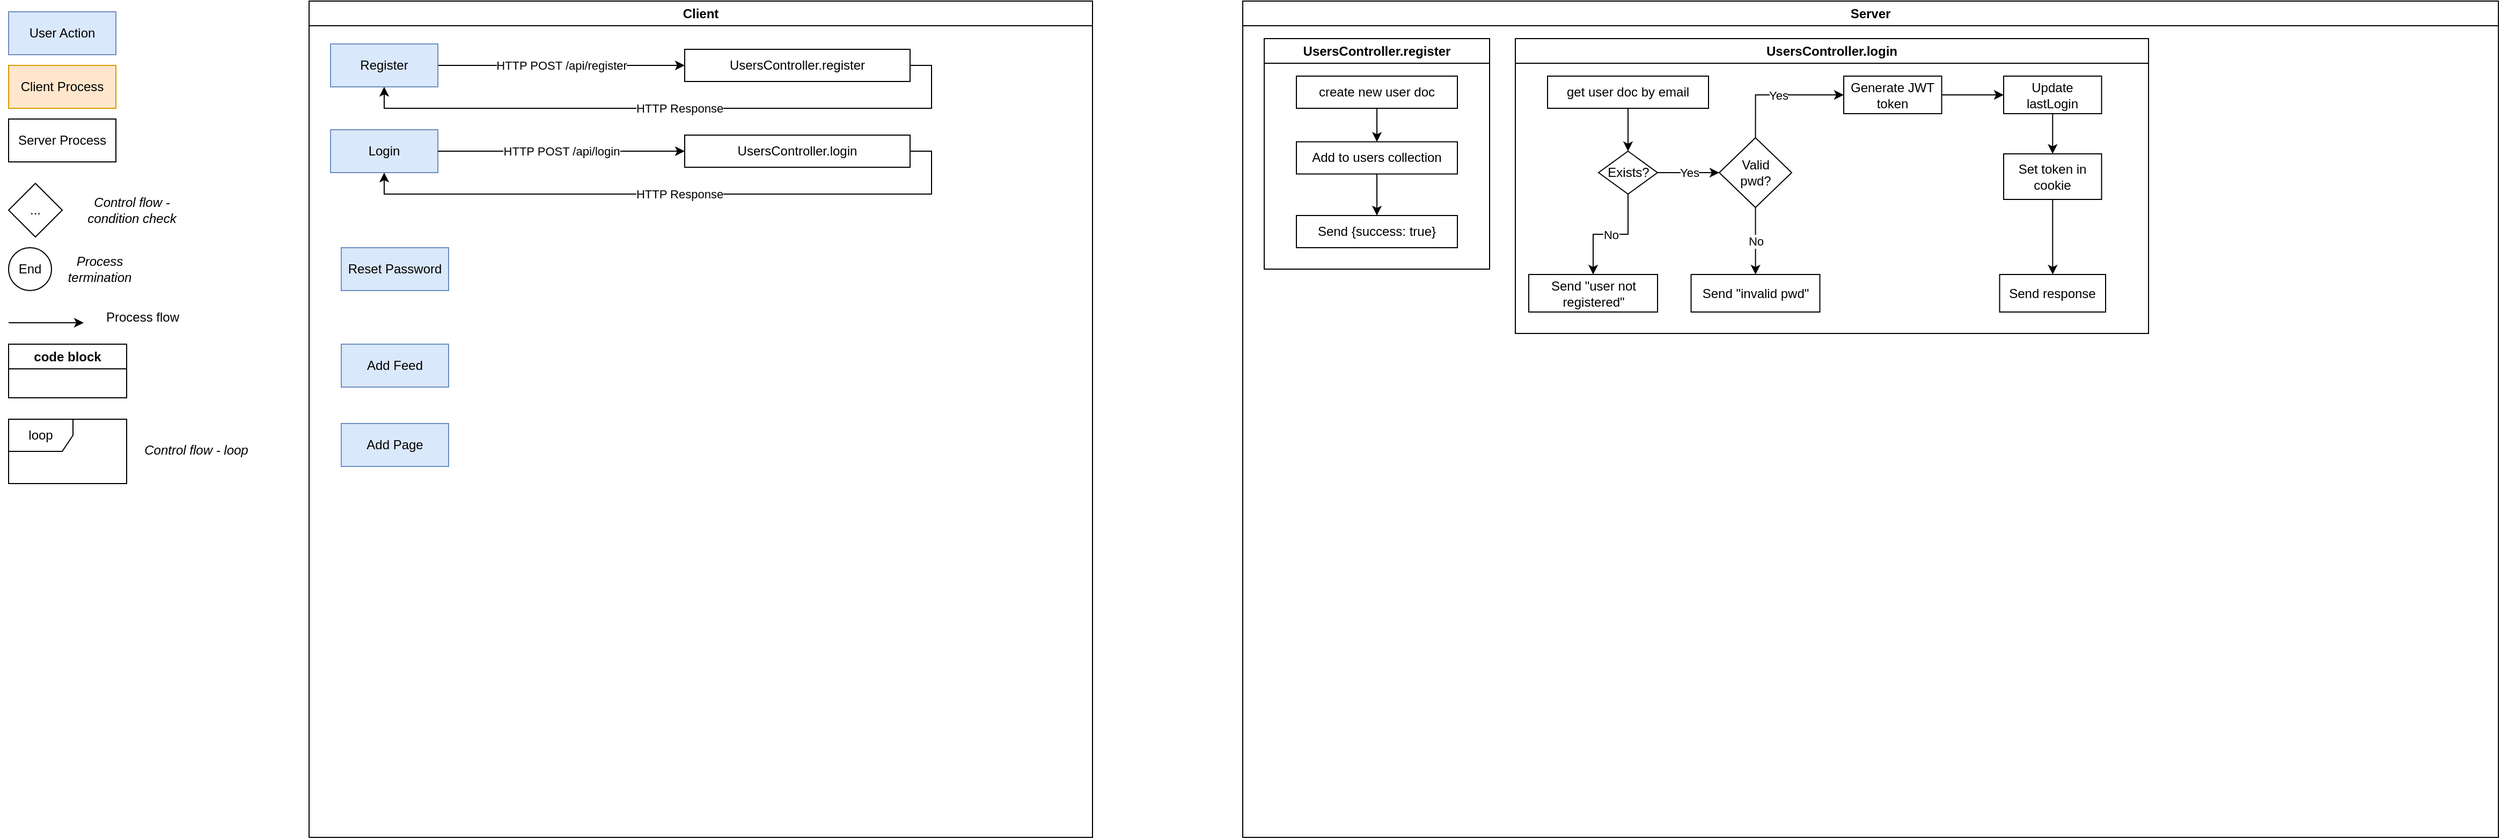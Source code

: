 <mxfile version="21.6.6" type="github">
  <diagram name="Page-1" id="vOo8jksbLvnz8HRP__D6">
    <mxGraphModel dx="2316" dy="606" grid="1" gridSize="10" guides="1" tooltips="1" connect="1" arrows="1" fold="1" page="1" pageScale="1" pageWidth="1169" pageHeight="827" math="0" shadow="0">
      <root>
        <mxCell id="0" />
        <mxCell id="1" parent="0" />
        <mxCell id="FSZ9ziUvTJ2NgvbFKpa--1" value="Client" style="swimlane;whiteSpace=wrap;html=1;" vertex="1" parent="1">
          <mxGeometry x="40" y="10" width="730" height="780" as="geometry" />
        </mxCell>
        <mxCell id="FSZ9ziUvTJ2NgvbFKpa--55" value="HTTP POST /api/register" style="edgeStyle=orthogonalEdgeStyle;rounded=0;orthogonalLoop=1;jettySize=auto;html=1;exitX=1;exitY=0.5;exitDx=0;exitDy=0;entryX=0;entryY=0.5;entryDx=0;entryDy=0;" edge="1" parent="FSZ9ziUvTJ2NgvbFKpa--1" source="FSZ9ziUvTJ2NgvbFKpa--31" target="FSZ9ziUvTJ2NgvbFKpa--54">
          <mxGeometry relative="1" as="geometry" />
        </mxCell>
        <mxCell id="FSZ9ziUvTJ2NgvbFKpa--31" value="Register" style="rounded=0;whiteSpace=wrap;html=1;fillColor=#dae8fc;strokeColor=#6c8ebf;" vertex="1" parent="FSZ9ziUvTJ2NgvbFKpa--1">
          <mxGeometry x="20" y="40" width="100" height="40" as="geometry" />
        </mxCell>
        <mxCell id="FSZ9ziUvTJ2NgvbFKpa--33" value="Reset Password" style="rounded=0;whiteSpace=wrap;html=1;fillColor=#dae8fc;strokeColor=#6c8ebf;" vertex="1" parent="FSZ9ziUvTJ2NgvbFKpa--1">
          <mxGeometry x="30" y="230" width="100" height="40" as="geometry" />
        </mxCell>
        <mxCell id="FSZ9ziUvTJ2NgvbFKpa--34" value="Add Feed" style="rounded=0;whiteSpace=wrap;html=1;fillColor=#dae8fc;strokeColor=#6c8ebf;" vertex="1" parent="FSZ9ziUvTJ2NgvbFKpa--1">
          <mxGeometry x="30" y="320" width="100" height="40" as="geometry" />
        </mxCell>
        <mxCell id="FSZ9ziUvTJ2NgvbFKpa--35" value="Add Page" style="rounded=0;whiteSpace=wrap;html=1;fillColor=#dae8fc;strokeColor=#6c8ebf;" vertex="1" parent="FSZ9ziUvTJ2NgvbFKpa--1">
          <mxGeometry x="30" y="394" width="100" height="40" as="geometry" />
        </mxCell>
        <mxCell id="FSZ9ziUvTJ2NgvbFKpa--56" value="HTTP Response" style="edgeStyle=orthogonalEdgeStyle;rounded=0;orthogonalLoop=1;jettySize=auto;html=1;exitX=1;exitY=0.5;exitDx=0;exitDy=0;entryX=0.5;entryY=1;entryDx=0;entryDy=0;" edge="1" parent="FSZ9ziUvTJ2NgvbFKpa--1" source="FSZ9ziUvTJ2NgvbFKpa--54" target="FSZ9ziUvTJ2NgvbFKpa--31">
          <mxGeometry relative="1" as="geometry" />
        </mxCell>
        <mxCell id="FSZ9ziUvTJ2NgvbFKpa--54" value="UsersController.register" style="rounded=0;whiteSpace=wrap;html=1;" vertex="1" parent="FSZ9ziUvTJ2NgvbFKpa--1">
          <mxGeometry x="350" y="45" width="210" height="30" as="geometry" />
        </mxCell>
        <mxCell id="FSZ9ziUvTJ2NgvbFKpa--62" value="Login" style="rounded=0;whiteSpace=wrap;html=1;fillColor=#dae8fc;strokeColor=#6c8ebf;" vertex="1" parent="FSZ9ziUvTJ2NgvbFKpa--1">
          <mxGeometry x="20" y="120" width="100" height="40" as="geometry" />
        </mxCell>
        <mxCell id="FSZ9ziUvTJ2NgvbFKpa--63" value="HTTP Response" style="edgeStyle=orthogonalEdgeStyle;rounded=0;orthogonalLoop=1;jettySize=auto;html=1;exitX=1;exitY=0.5;exitDx=0;exitDy=0;entryX=0.5;entryY=1;entryDx=0;entryDy=0;" edge="1" parent="FSZ9ziUvTJ2NgvbFKpa--1" source="FSZ9ziUvTJ2NgvbFKpa--64" target="FSZ9ziUvTJ2NgvbFKpa--62">
          <mxGeometry relative="1" as="geometry" />
        </mxCell>
        <mxCell id="FSZ9ziUvTJ2NgvbFKpa--64" value="UsersController.login" style="rounded=0;whiteSpace=wrap;html=1;" vertex="1" parent="FSZ9ziUvTJ2NgvbFKpa--1">
          <mxGeometry x="350" y="125" width="210" height="30" as="geometry" />
        </mxCell>
        <mxCell id="FSZ9ziUvTJ2NgvbFKpa--61" value="HTTP POST /api/login" style="edgeStyle=orthogonalEdgeStyle;rounded=0;orthogonalLoop=1;jettySize=auto;html=1;exitX=1;exitY=0.5;exitDx=0;exitDy=0;entryX=0;entryY=0.5;entryDx=0;entryDy=0;" edge="1" parent="FSZ9ziUvTJ2NgvbFKpa--1" source="FSZ9ziUvTJ2NgvbFKpa--62" target="FSZ9ziUvTJ2NgvbFKpa--64">
          <mxGeometry relative="1" as="geometry" />
        </mxCell>
        <mxCell id="FSZ9ziUvTJ2NgvbFKpa--2" value="Server" style="swimlane;whiteSpace=wrap;html=1;" vertex="1" parent="1">
          <mxGeometry x="910" y="10" width="1170" height="780" as="geometry" />
        </mxCell>
        <mxCell id="FSZ9ziUvTJ2NgvbFKpa--38" value="UsersController.register" style="swimlane;whiteSpace=wrap;html=1;" vertex="1" parent="FSZ9ziUvTJ2NgvbFKpa--2">
          <mxGeometry x="20" y="35" width="210" height="215" as="geometry">
            <mxRectangle x="20" y="35" width="180" height="30" as="alternateBounds" />
          </mxGeometry>
        </mxCell>
        <mxCell id="FSZ9ziUvTJ2NgvbFKpa--43" value="" style="edgeStyle=orthogonalEdgeStyle;rounded=0;orthogonalLoop=1;jettySize=auto;html=1;" edge="1" parent="FSZ9ziUvTJ2NgvbFKpa--38" source="FSZ9ziUvTJ2NgvbFKpa--39" target="FSZ9ziUvTJ2NgvbFKpa--42">
          <mxGeometry relative="1" as="geometry" />
        </mxCell>
        <mxCell id="FSZ9ziUvTJ2NgvbFKpa--39" value="create new user doc" style="rounded=0;whiteSpace=wrap;html=1;" vertex="1" parent="FSZ9ziUvTJ2NgvbFKpa--38">
          <mxGeometry x="30" y="35" width="150" height="30" as="geometry" />
        </mxCell>
        <mxCell id="FSZ9ziUvTJ2NgvbFKpa--45" value="" style="edgeStyle=orthogonalEdgeStyle;rounded=0;orthogonalLoop=1;jettySize=auto;html=1;" edge="1" parent="FSZ9ziUvTJ2NgvbFKpa--38" source="FSZ9ziUvTJ2NgvbFKpa--42" target="FSZ9ziUvTJ2NgvbFKpa--44">
          <mxGeometry relative="1" as="geometry" />
        </mxCell>
        <mxCell id="FSZ9ziUvTJ2NgvbFKpa--42" value="Add to users collection" style="rounded=0;whiteSpace=wrap;html=1;" vertex="1" parent="FSZ9ziUvTJ2NgvbFKpa--38">
          <mxGeometry x="30" y="96.25" width="150" height="30" as="geometry" />
        </mxCell>
        <mxCell id="FSZ9ziUvTJ2NgvbFKpa--44" value="Send {success: true}" style="rounded=0;whiteSpace=wrap;html=1;" vertex="1" parent="FSZ9ziUvTJ2NgvbFKpa--38">
          <mxGeometry x="30" y="165" width="150" height="30" as="geometry" />
        </mxCell>
        <mxCell id="FSZ9ziUvTJ2NgvbFKpa--47" value="UsersController.login" style="swimlane;whiteSpace=wrap;html=1;" vertex="1" parent="FSZ9ziUvTJ2NgvbFKpa--2">
          <mxGeometry x="254" y="35" width="590" height="275" as="geometry">
            <mxRectangle x="20" y="35" width="180" height="30" as="alternateBounds" />
          </mxGeometry>
        </mxCell>
        <mxCell id="FSZ9ziUvTJ2NgvbFKpa--66" value="" style="edgeStyle=orthogonalEdgeStyle;rounded=0;orthogonalLoop=1;jettySize=auto;html=1;" edge="1" parent="FSZ9ziUvTJ2NgvbFKpa--47" source="FSZ9ziUvTJ2NgvbFKpa--49" target="FSZ9ziUvTJ2NgvbFKpa--65">
          <mxGeometry relative="1" as="geometry" />
        </mxCell>
        <mxCell id="FSZ9ziUvTJ2NgvbFKpa--49" value="get user doc by email" style="rounded=0;whiteSpace=wrap;html=1;" vertex="1" parent="FSZ9ziUvTJ2NgvbFKpa--47">
          <mxGeometry x="30" y="35" width="150" height="30" as="geometry" />
        </mxCell>
        <mxCell id="FSZ9ziUvTJ2NgvbFKpa--68" value="No" style="edgeStyle=orthogonalEdgeStyle;rounded=0;orthogonalLoop=1;jettySize=auto;html=1;" edge="1" parent="FSZ9ziUvTJ2NgvbFKpa--47" source="FSZ9ziUvTJ2NgvbFKpa--65" target="FSZ9ziUvTJ2NgvbFKpa--67">
          <mxGeometry relative="1" as="geometry" />
        </mxCell>
        <mxCell id="FSZ9ziUvTJ2NgvbFKpa--72" value="Yes" style="edgeStyle=orthogonalEdgeStyle;rounded=0;orthogonalLoop=1;jettySize=auto;html=1;" edge="1" parent="FSZ9ziUvTJ2NgvbFKpa--47" source="FSZ9ziUvTJ2NgvbFKpa--65" target="FSZ9ziUvTJ2NgvbFKpa--71">
          <mxGeometry relative="1" as="geometry" />
        </mxCell>
        <mxCell id="FSZ9ziUvTJ2NgvbFKpa--65" value="Exists?" style="rhombus;whiteSpace=wrap;html=1;rounded=0;" vertex="1" parent="FSZ9ziUvTJ2NgvbFKpa--47">
          <mxGeometry x="77.5" y="105" width="55" height="40" as="geometry" />
        </mxCell>
        <mxCell id="FSZ9ziUvTJ2NgvbFKpa--67" value="Send &quot;user not registered&quot;" style="whiteSpace=wrap;html=1;rounded=0;" vertex="1" parent="FSZ9ziUvTJ2NgvbFKpa--47">
          <mxGeometry x="12.5" y="220" width="120" height="35" as="geometry" />
        </mxCell>
        <mxCell id="FSZ9ziUvTJ2NgvbFKpa--74" value="No" style="edgeStyle=orthogonalEdgeStyle;rounded=0;orthogonalLoop=1;jettySize=auto;html=1;" edge="1" parent="FSZ9ziUvTJ2NgvbFKpa--47" source="FSZ9ziUvTJ2NgvbFKpa--71" target="FSZ9ziUvTJ2NgvbFKpa--73">
          <mxGeometry relative="1" as="geometry" />
        </mxCell>
        <mxCell id="FSZ9ziUvTJ2NgvbFKpa--77" value="Yes" style="edgeStyle=orthogonalEdgeStyle;rounded=0;orthogonalLoop=1;jettySize=auto;html=1;exitX=0.5;exitY=0;exitDx=0;exitDy=0;entryX=0;entryY=0.5;entryDx=0;entryDy=0;" edge="1" parent="FSZ9ziUvTJ2NgvbFKpa--47" source="FSZ9ziUvTJ2NgvbFKpa--71" target="FSZ9ziUvTJ2NgvbFKpa--75">
          <mxGeometry relative="1" as="geometry" />
        </mxCell>
        <mxCell id="FSZ9ziUvTJ2NgvbFKpa--71" value="Valid &lt;br&gt;pwd?" style="rhombus;whiteSpace=wrap;html=1;rounded=0;" vertex="1" parent="FSZ9ziUvTJ2NgvbFKpa--47">
          <mxGeometry x="190" y="92.5" width="67.5" height="65" as="geometry" />
        </mxCell>
        <mxCell id="FSZ9ziUvTJ2NgvbFKpa--73" value="Send &quot;invalid pwd&quot;" style="whiteSpace=wrap;html=1;rounded=0;" vertex="1" parent="FSZ9ziUvTJ2NgvbFKpa--47">
          <mxGeometry x="163.75" y="220" width="120" height="35" as="geometry" />
        </mxCell>
        <mxCell id="FSZ9ziUvTJ2NgvbFKpa--79" value="" style="edgeStyle=orthogonalEdgeStyle;rounded=0;orthogonalLoop=1;jettySize=auto;html=1;" edge="1" parent="FSZ9ziUvTJ2NgvbFKpa--47" source="FSZ9ziUvTJ2NgvbFKpa--75" target="FSZ9ziUvTJ2NgvbFKpa--78">
          <mxGeometry relative="1" as="geometry" />
        </mxCell>
        <mxCell id="FSZ9ziUvTJ2NgvbFKpa--75" value="Generate JWT token" style="whiteSpace=wrap;html=1;rounded=0;" vertex="1" parent="FSZ9ziUvTJ2NgvbFKpa--47">
          <mxGeometry x="306" y="35" width="91.25" height="35" as="geometry" />
        </mxCell>
        <mxCell id="FSZ9ziUvTJ2NgvbFKpa--81" value="" style="edgeStyle=orthogonalEdgeStyle;rounded=0;orthogonalLoop=1;jettySize=auto;html=1;" edge="1" parent="FSZ9ziUvTJ2NgvbFKpa--47" source="FSZ9ziUvTJ2NgvbFKpa--78" target="FSZ9ziUvTJ2NgvbFKpa--80">
          <mxGeometry relative="1" as="geometry" />
        </mxCell>
        <mxCell id="FSZ9ziUvTJ2NgvbFKpa--78" value="Update lastLogin" style="whiteSpace=wrap;html=1;rounded=0;" vertex="1" parent="FSZ9ziUvTJ2NgvbFKpa--47">
          <mxGeometry x="455" y="35" width="91.25" height="35" as="geometry" />
        </mxCell>
        <mxCell id="FSZ9ziUvTJ2NgvbFKpa--83" value="" style="edgeStyle=orthogonalEdgeStyle;rounded=0;orthogonalLoop=1;jettySize=auto;html=1;" edge="1" parent="FSZ9ziUvTJ2NgvbFKpa--47" source="FSZ9ziUvTJ2NgvbFKpa--80" target="FSZ9ziUvTJ2NgvbFKpa--82">
          <mxGeometry relative="1" as="geometry" />
        </mxCell>
        <mxCell id="FSZ9ziUvTJ2NgvbFKpa--80" value="Set token in cookie" style="whiteSpace=wrap;html=1;rounded=0;" vertex="1" parent="FSZ9ziUvTJ2NgvbFKpa--47">
          <mxGeometry x="455" y="107.5" width="91.25" height="42.5" as="geometry" />
        </mxCell>
        <mxCell id="FSZ9ziUvTJ2NgvbFKpa--82" value="Send response" style="whiteSpace=wrap;html=1;rounded=0;" vertex="1" parent="FSZ9ziUvTJ2NgvbFKpa--47">
          <mxGeometry x="451.25" y="220" width="98.75" height="35" as="geometry" />
        </mxCell>
        <mxCell id="FSZ9ziUvTJ2NgvbFKpa--3" value="User Action" style="rounded=0;whiteSpace=wrap;html=1;fillColor=#dae8fc;strokeColor=#6c8ebf;" vertex="1" parent="1">
          <mxGeometry x="-240" y="20" width="100" height="40" as="geometry" />
        </mxCell>
        <mxCell id="FSZ9ziUvTJ2NgvbFKpa--4" value="Client Process" style="rounded=0;whiteSpace=wrap;html=1;fillColor=#ffe6cc;strokeColor=#d79b00;" vertex="1" parent="1">
          <mxGeometry x="-240" y="70" width="100" height="40" as="geometry" />
        </mxCell>
        <mxCell id="FSZ9ziUvTJ2NgvbFKpa--5" value="Server Process" style="rounded=0;whiteSpace=wrap;html=1;" vertex="1" parent="1">
          <mxGeometry x="-240" y="120" width="100" height="40" as="geometry" />
        </mxCell>
        <mxCell id="FSZ9ziUvTJ2NgvbFKpa--9" value="" style="group;fontStyle=2" vertex="1" connectable="0" parent="1">
          <mxGeometry x="-240" y="240" width="120" height="40" as="geometry" />
        </mxCell>
        <mxCell id="FSZ9ziUvTJ2NgvbFKpa--7" value="End" style="ellipse;whiteSpace=wrap;html=1;" vertex="1" parent="FSZ9ziUvTJ2NgvbFKpa--9">
          <mxGeometry width="40" height="40" as="geometry" />
        </mxCell>
        <mxCell id="FSZ9ziUvTJ2NgvbFKpa--8" value="&lt;i&gt;Process termination&lt;/i&gt;" style="text;html=1;strokeColor=none;fillColor=none;align=center;verticalAlign=middle;whiteSpace=wrap;rounded=0;" vertex="1" parent="FSZ9ziUvTJ2NgvbFKpa--9">
          <mxGeometry x="50" y="5" width="70" height="30" as="geometry" />
        </mxCell>
        <mxCell id="FSZ9ziUvTJ2NgvbFKpa--15" value="" style="group" vertex="1" connectable="0" parent="1">
          <mxGeometry x="-240" y="180" width="170" height="50" as="geometry" />
        </mxCell>
        <mxCell id="FSZ9ziUvTJ2NgvbFKpa--10" value="..." style="rhombus;whiteSpace=wrap;html=1;" vertex="1" parent="FSZ9ziUvTJ2NgvbFKpa--15">
          <mxGeometry width="50" height="50" as="geometry" />
        </mxCell>
        <mxCell id="FSZ9ziUvTJ2NgvbFKpa--12" value="&lt;i&gt;Control flow - condition check&lt;/i&gt;" style="text;html=1;strokeColor=none;fillColor=none;align=center;verticalAlign=middle;whiteSpace=wrap;rounded=0;" vertex="1" parent="FSZ9ziUvTJ2NgvbFKpa--15">
          <mxGeometry x="60" y="10" width="110" height="30" as="geometry" />
        </mxCell>
        <mxCell id="FSZ9ziUvTJ2NgvbFKpa--22" value="code block" style="swimlane;whiteSpace=wrap;html=1;" vertex="1" parent="1">
          <mxGeometry x="-240" y="330" width="110" height="50" as="geometry" />
        </mxCell>
        <mxCell id="FSZ9ziUvTJ2NgvbFKpa--26" value="" style="group" vertex="1" connectable="0" parent="1">
          <mxGeometry x="-240" y="290" width="170" height="30" as="geometry" />
        </mxCell>
        <mxCell id="FSZ9ziUvTJ2NgvbFKpa--16" value="" style="endArrow=classic;html=1;rounded=0;endFill=1;" edge="1" parent="FSZ9ziUvTJ2NgvbFKpa--26">
          <mxGeometry width="50" height="50" relative="1" as="geometry">
            <mxPoint y="20" as="sourcePoint" />
            <mxPoint x="70" y="20" as="targetPoint" />
          </mxGeometry>
        </mxCell>
        <mxCell id="FSZ9ziUvTJ2NgvbFKpa--18" value="Process flow" style="text;html=1;strokeColor=none;fillColor=none;align=center;verticalAlign=middle;whiteSpace=wrap;rounded=0;" vertex="1" parent="FSZ9ziUvTJ2NgvbFKpa--26">
          <mxGeometry x="80" width="90" height="30" as="geometry" />
        </mxCell>
        <mxCell id="FSZ9ziUvTJ2NgvbFKpa--30" value="" style="group" vertex="1" connectable="0" parent="1">
          <mxGeometry x="-240" y="400" width="230" height="60" as="geometry" />
        </mxCell>
        <mxCell id="FSZ9ziUvTJ2NgvbFKpa--28" value="loop" style="shape=umlFrame;whiteSpace=wrap;html=1;pointerEvents=0;" vertex="1" parent="FSZ9ziUvTJ2NgvbFKpa--30">
          <mxGeometry width="110" height="60" as="geometry" />
        </mxCell>
        <mxCell id="FSZ9ziUvTJ2NgvbFKpa--29" value="&lt;i&gt;Control flow - loop&lt;/i&gt;" style="text;html=1;strokeColor=none;fillColor=none;align=center;verticalAlign=middle;whiteSpace=wrap;rounded=0;" vertex="1" parent="FSZ9ziUvTJ2NgvbFKpa--30">
          <mxGeometry x="120" y="14" width="110" height="30" as="geometry" />
        </mxCell>
      </root>
    </mxGraphModel>
  </diagram>
</mxfile>
